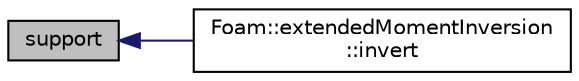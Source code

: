 digraph "support"
{
  bgcolor="transparent";
  edge [fontname="Helvetica",fontsize="10",labelfontname="Helvetica",labelfontsize="10"];
  node [fontname="Helvetica",fontsize="10",shape=record];
  rankdir="LR";
  Node19 [label="support",height=0.2,width=0.4,color="black", fillcolor="grey75", style="filled", fontcolor="black"];
  Node19 -> Node20 [dir="back",color="midnightblue",fontsize="10",style="solid",fontname="Helvetica"];
  Node20 [label="Foam::extendedMomentInversion\l::invert",height=0.2,width=0.4,color="black",URL="$a02020.html#a45d56bb3ba42ace7670d4c68707abf5d",tooltip="Invert moments to find weight, abscissae and sigma. "];
}
